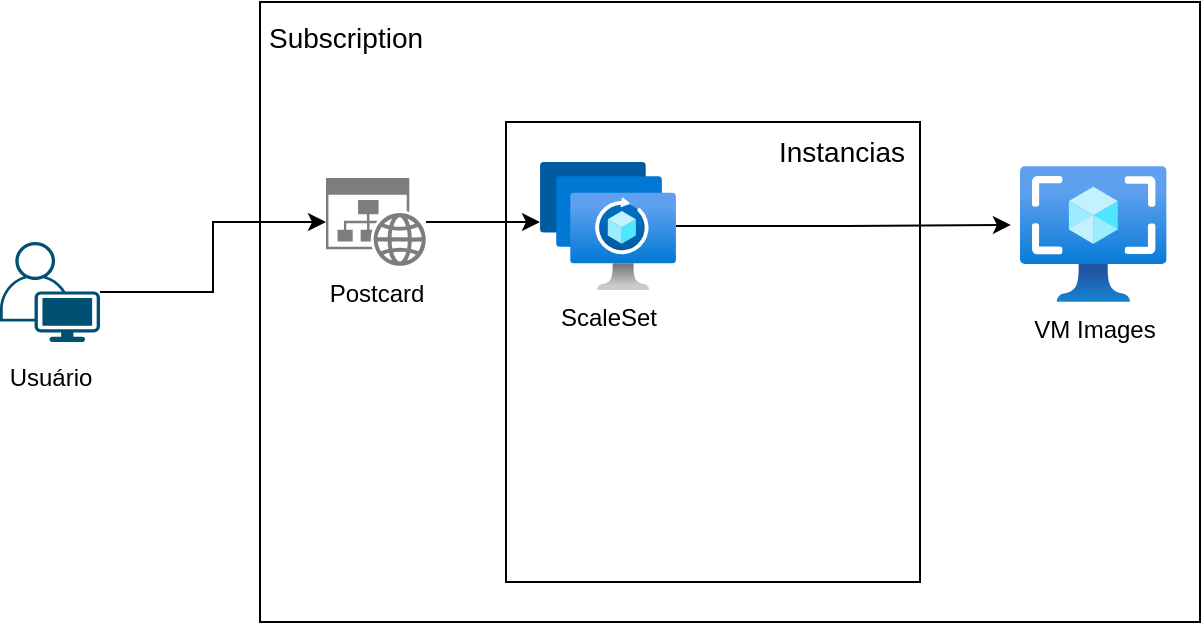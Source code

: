 <mxfile version="20.7.4" type="device"><diagram id="QwKq26RWfQRzRvrnCy8i" name="Arquitetura"><mxGraphModel dx="1434" dy="768" grid="1" gridSize="10" guides="1" tooltips="1" connect="1" arrows="1" fold="1" page="1" pageScale="1" pageWidth="827" pageHeight="1169" math="0" shadow="0"><root><mxCell id="0"/><mxCell id="1" parent="0"/><mxCell id="bbUJEWCpVblQ_X7ayqf0-1" value="" style="rounded=0;whiteSpace=wrap;html=1;" parent="1" vertex="1"><mxGeometry x="480" y="320" width="470" height="310" as="geometry"/></mxCell><mxCell id="bURxMucPo_NN_xfkfbyG-6" value="" style="rounded=0;whiteSpace=wrap;html=1;" parent="1" vertex="1"><mxGeometry x="603" y="380" width="207" height="230" as="geometry"/></mxCell><mxCell id="bURxMucPo_NN_xfkfbyG-3" style="edgeStyle=orthogonalEdgeStyle;rounded=0;orthogonalLoop=1;jettySize=auto;html=1;entryX=-0.062;entryY=0.433;entryDx=0;entryDy=0;entryPerimeter=0;" parent="1" source="bbUJEWCpVblQ_X7ayqf0-13" target="bbUJEWCpVblQ_X7ayqf0-16" edge="1"><mxGeometry relative="1" as="geometry"/></mxCell><mxCell id="bbUJEWCpVblQ_X7ayqf0-13" value="ScaleSet" style="aspect=fixed;html=1;points=[];align=center;image;fontSize=12;image=img/lib/azure2/networking/Spot_VMSS.svg;" parent="1" vertex="1"><mxGeometry x="620" y="400" width="68" height="64" as="geometry"/></mxCell><mxCell id="bbUJEWCpVblQ_X7ayqf0-16" value="VM Images" style="aspect=fixed;html=1;points=[];align=center;image;fontSize=12;image=img/lib/azure2/compute/Images.svg;" parent="1" vertex="1"><mxGeometry x="860" y="402" width="73.3" height="68" as="geometry"/></mxCell><mxCell id="bURxMucPo_NN_xfkfbyG-5" style="edgeStyle=orthogonalEdgeStyle;rounded=0;orthogonalLoop=1;jettySize=auto;html=1;entryX=0;entryY=0.469;entryDx=0;entryDy=0;entryPerimeter=0;" parent="1" source="bURxMucPo_NN_xfkfbyG-4" target="bbUJEWCpVblQ_X7ayqf0-13" edge="1"><mxGeometry relative="1" as="geometry"/></mxCell><mxCell id="bURxMucPo_NN_xfkfbyG-4" value="Postcard" style="sketch=0;aspect=fixed;pointerEvents=1;shadow=0;dashed=0;html=1;strokeColor=none;labelPosition=center;verticalLabelPosition=bottom;verticalAlign=top;align=center;shape=mxgraph.mscae.enterprise.website_generic;fillColor=#7D7D7D;" parent="1" vertex="1"><mxGeometry x="513" y="408" width="50" height="44" as="geometry"/></mxCell><mxCell id="bURxMucPo_NN_xfkfbyG-7" value="Subscription" style="text;html=1;strokeColor=none;fillColor=none;align=center;verticalAlign=middle;whiteSpace=wrap;rounded=0;fontSize=14;" parent="1" vertex="1"><mxGeometry x="487" y="320" width="72" height="36" as="geometry"/></mxCell><mxCell id="bURxMucPo_NN_xfkfbyG-8" value="Instancias" style="text;html=1;strokeColor=none;fillColor=none;align=center;verticalAlign=middle;whiteSpace=wrap;rounded=0;fontSize=14;" parent="1" vertex="1"><mxGeometry x="726" y="380" width="90" height="30" as="geometry"/></mxCell><mxCell id="bURxMucPo_NN_xfkfbyG-10" style="edgeStyle=orthogonalEdgeStyle;rounded=0;orthogonalLoop=1;jettySize=auto;html=1;entryX=0;entryY=0.5;entryDx=0;entryDy=0;entryPerimeter=0;fontSize=16;" parent="1" source="bURxMucPo_NN_xfkfbyG-9" target="bURxMucPo_NN_xfkfbyG-4" edge="1"><mxGeometry relative="1" as="geometry"/></mxCell><mxCell id="bURxMucPo_NN_xfkfbyG-9" value="&lt;font style=&quot;font-size: 12px;&quot;&gt;Usuário&lt;/font&gt;" style="points=[[0.35,0,0],[0.98,0.51,0],[1,0.71,0],[0.67,1,0],[0,0.795,0],[0,0.65,0]];verticalLabelPosition=bottom;sketch=0;html=1;verticalAlign=top;aspect=fixed;align=center;pointerEvents=1;shape=mxgraph.cisco19.user;fillColor=#005073;strokeColor=none;fontSize=16;" parent="1" vertex="1"><mxGeometry x="350" y="440" width="50" height="50" as="geometry"/></mxCell></root></mxGraphModel></diagram></mxfile>